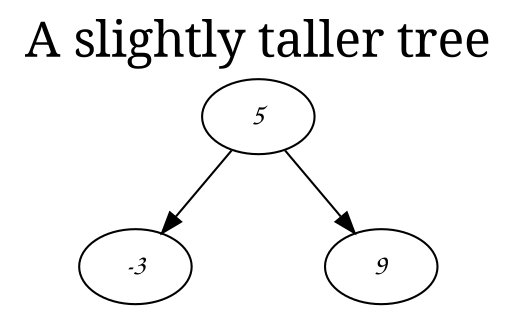 // Binary Search Tree Visualization
digraph {
	graph [fontname=serif fontsize=24 label="A slightly taller tree" labelloc=t]
	node [fontname="Comic Sans MS"]
	5
	-3
	5 -> -3
	fake1 [label=o style=invis width=0.1]
	5:s -> fake1 [label="" style=invis]
	9
	5 -> 9
}
